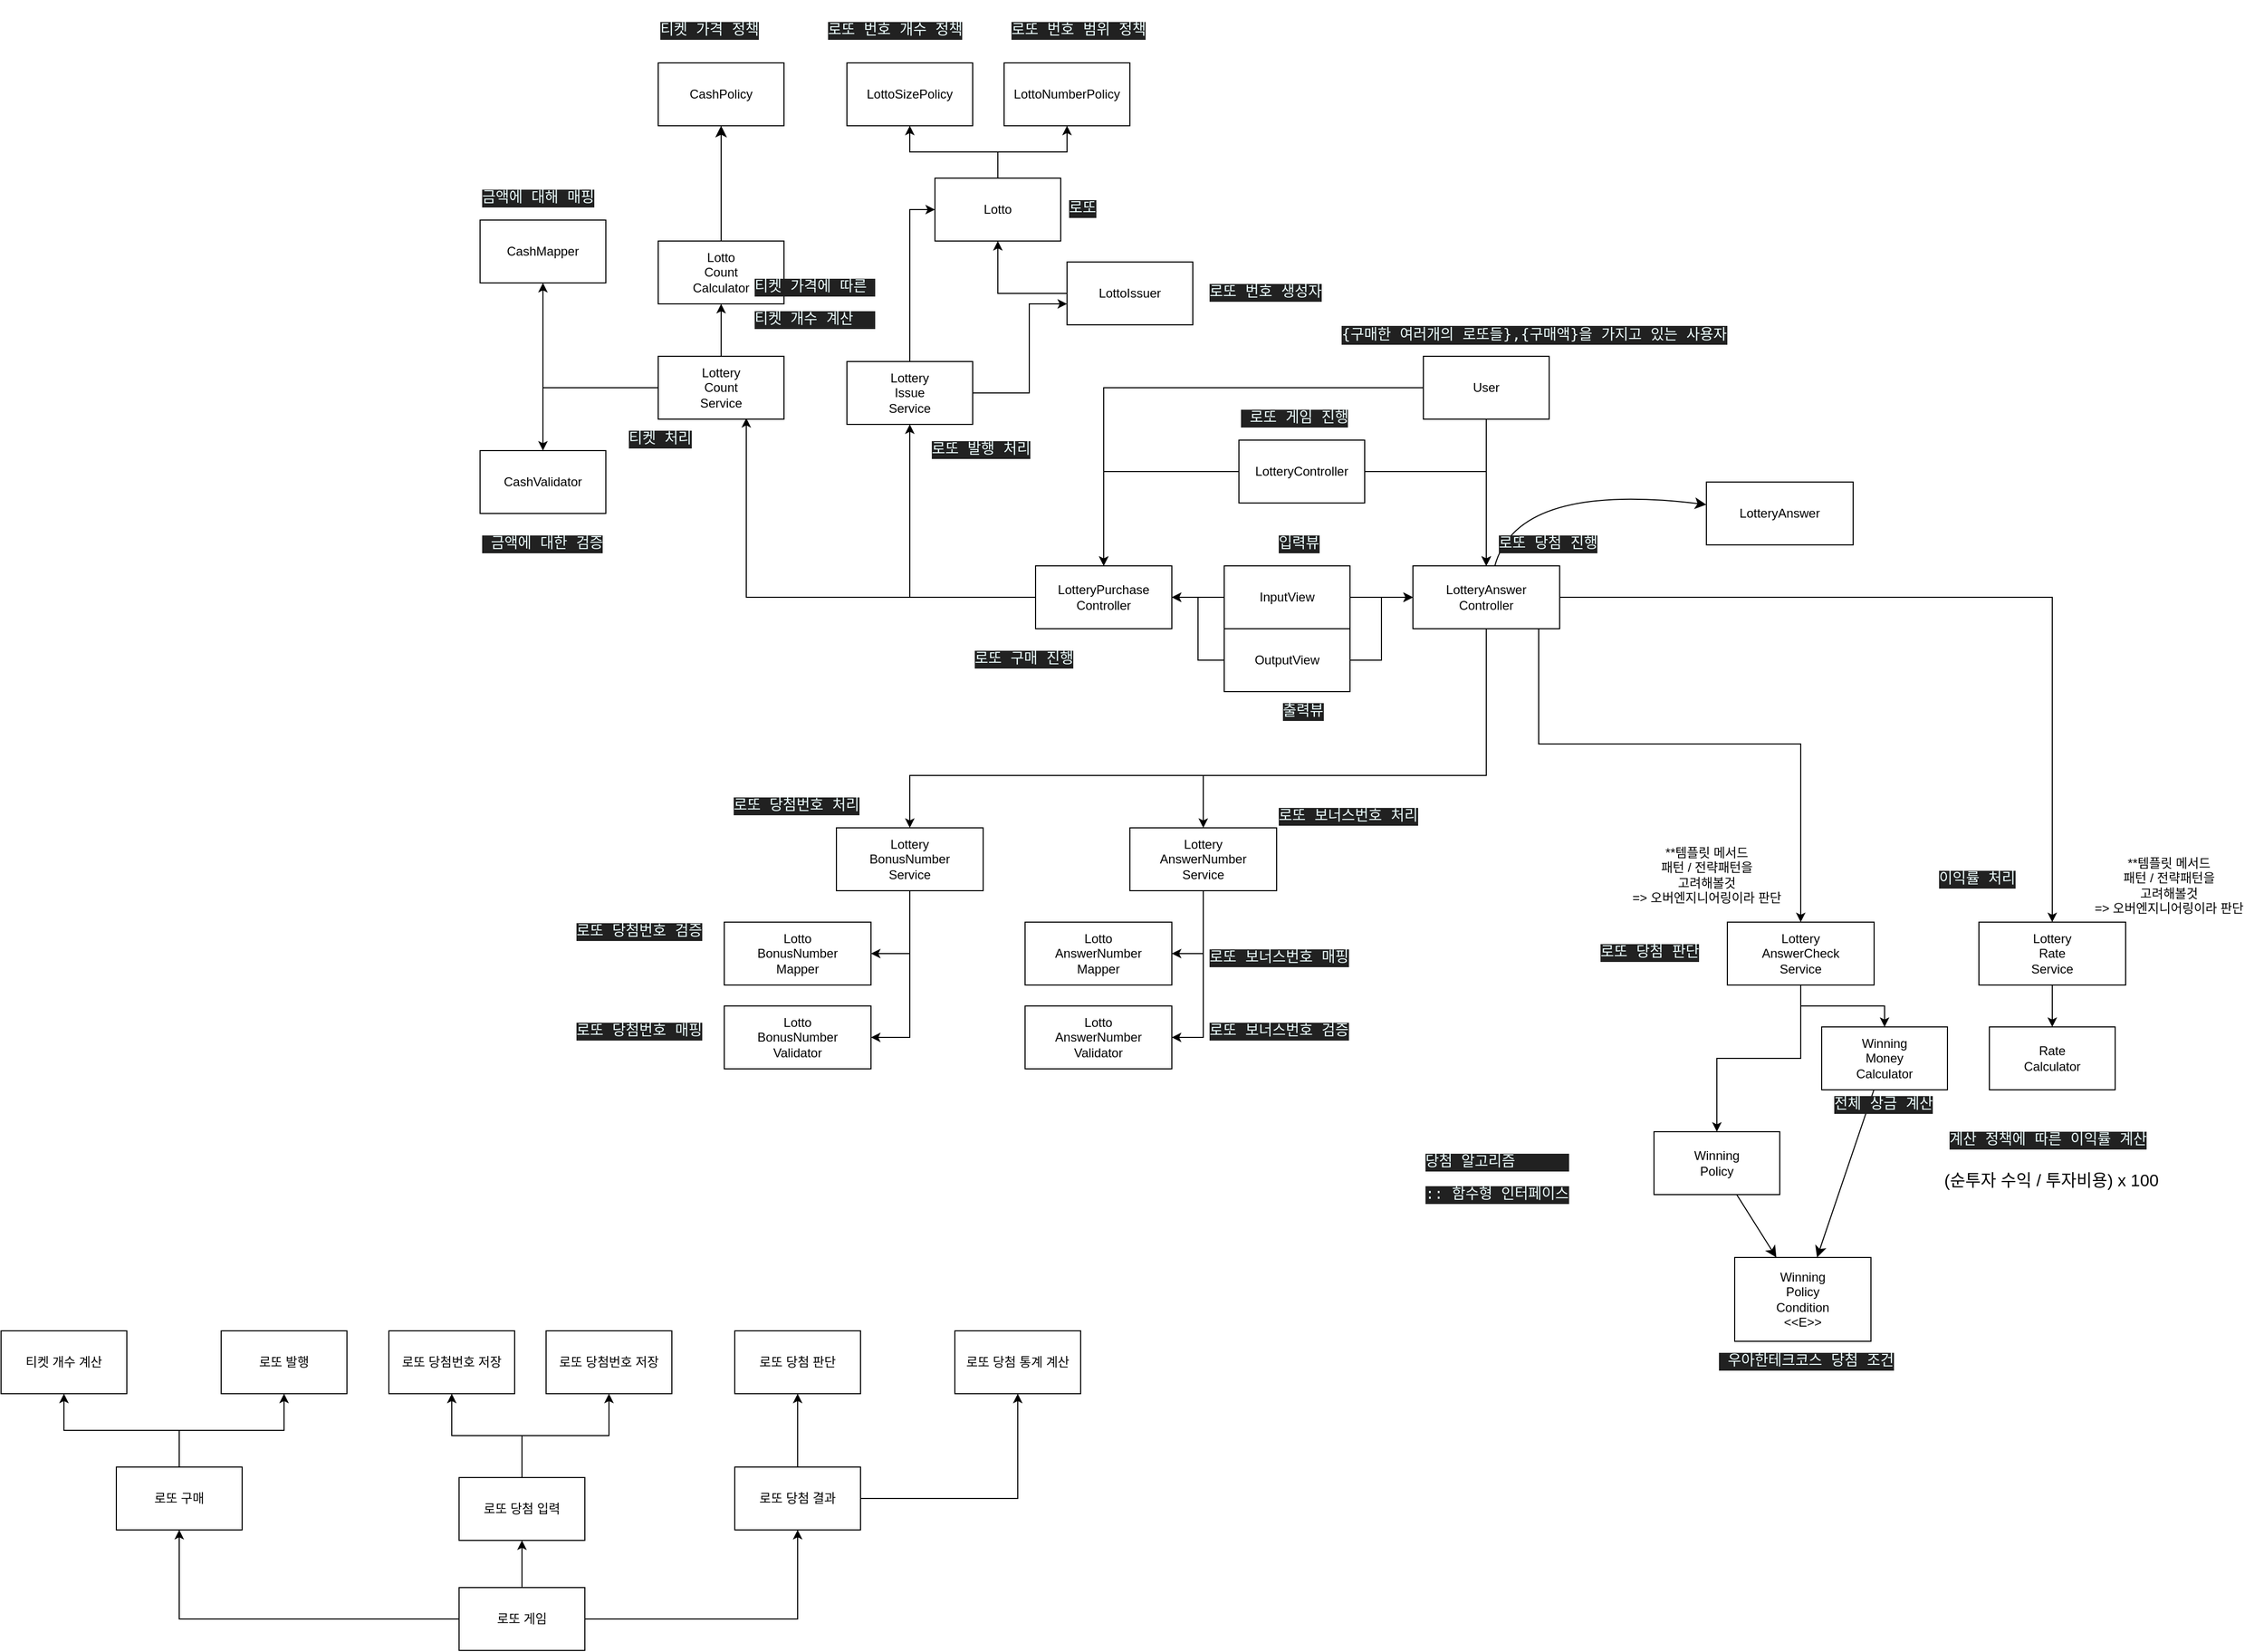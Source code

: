 <mxfile version="22.0.8" type="github">
  <diagram id="C5RBs43oDa-KdzZeNtuy" name="Page-1">
    <mxGraphModel dx="2722" dy="2020" grid="1" gridSize="10" guides="1" tooltips="1" connect="1" arrows="1" fold="1" page="1" pageScale="1" pageWidth="827" pageHeight="1169" math="0" shadow="0">
      <root>
        <mxCell id="WIyWlLk6GJQsqaUBKTNV-0" />
        <mxCell id="WIyWlLk6GJQsqaUBKTNV-1" parent="WIyWlLk6GJQsqaUBKTNV-0" />
        <mxCell id="KO2VrwFwqGaNlMHXGD8G-8" style="edgeStyle=orthogonalEdgeStyle;rounded=0;orthogonalLoop=1;jettySize=auto;html=1;" parent="WIyWlLk6GJQsqaUBKTNV-1" source="KO2VrwFwqGaNlMHXGD8G-0" target="KO2VrwFwqGaNlMHXGD8G-46" edge="1">
          <mxGeometry relative="1" as="geometry">
            <mxPoint x="290" y="60" as="targetPoint" />
          </mxGeometry>
        </mxCell>
        <mxCell id="KO2VrwFwqGaNlMHXGD8G-53" style="edgeStyle=orthogonalEdgeStyle;rounded=0;orthogonalLoop=1;jettySize=auto;html=1;" parent="WIyWlLk6GJQsqaUBKTNV-1" source="KO2VrwFwqGaNlMHXGD8G-0" target="KO2VrwFwqGaNlMHXGD8G-44" edge="1">
          <mxGeometry relative="1" as="geometry" />
        </mxCell>
        <mxCell id="KO2VrwFwqGaNlMHXGD8G-0" value="InputView" style="rounded=0;whiteSpace=wrap;html=1;" parent="WIyWlLk6GJQsqaUBKTNV-1" vertex="1">
          <mxGeometry x="340" y="30" width="120" height="60" as="geometry" />
        </mxCell>
        <mxCell id="KO2VrwFwqGaNlMHXGD8G-54" style="edgeStyle=orthogonalEdgeStyle;rounded=0;orthogonalLoop=1;jettySize=auto;html=1;" parent="WIyWlLk6GJQsqaUBKTNV-1" source="KO2VrwFwqGaNlMHXGD8G-1" target="KO2VrwFwqGaNlMHXGD8G-44" edge="1">
          <mxGeometry relative="1" as="geometry" />
        </mxCell>
        <mxCell id="S85b0i-1O2o0kIJ1ZnP2-12" style="edgeStyle=orthogonalEdgeStyle;rounded=0;orthogonalLoop=1;jettySize=auto;html=1;" edge="1" parent="WIyWlLk6GJQsqaUBKTNV-1" source="KO2VrwFwqGaNlMHXGD8G-1" target="KO2VrwFwqGaNlMHXGD8G-44">
          <mxGeometry relative="1" as="geometry" />
        </mxCell>
        <mxCell id="S85b0i-1O2o0kIJ1ZnP2-13" style="edgeStyle=orthogonalEdgeStyle;rounded=0;orthogonalLoop=1;jettySize=auto;html=1;" edge="1" parent="WIyWlLk6GJQsqaUBKTNV-1" source="KO2VrwFwqGaNlMHXGD8G-1" target="KO2VrwFwqGaNlMHXGD8G-46">
          <mxGeometry relative="1" as="geometry" />
        </mxCell>
        <mxCell id="KO2VrwFwqGaNlMHXGD8G-1" value="OutputView" style="rounded=0;whiteSpace=wrap;html=1;" parent="WIyWlLk6GJQsqaUBKTNV-1" vertex="1">
          <mxGeometry x="340" y="90" width="120" height="60" as="geometry" />
        </mxCell>
        <mxCell id="KO2VrwFwqGaNlMHXGD8G-47" style="edgeStyle=orthogonalEdgeStyle;rounded=0;orthogonalLoop=1;jettySize=auto;html=1;" parent="WIyWlLk6GJQsqaUBKTNV-1" source="KO2VrwFwqGaNlMHXGD8G-2" target="KO2VrwFwqGaNlMHXGD8G-46" edge="1">
          <mxGeometry relative="1" as="geometry" />
        </mxCell>
        <mxCell id="KO2VrwFwqGaNlMHXGD8G-49" style="edgeStyle=orthogonalEdgeStyle;rounded=0;orthogonalLoop=1;jettySize=auto;html=1;" parent="WIyWlLk6GJQsqaUBKTNV-1" source="KO2VrwFwqGaNlMHXGD8G-2" target="KO2VrwFwqGaNlMHXGD8G-44" edge="1">
          <mxGeometry relative="1" as="geometry" />
        </mxCell>
        <mxCell id="KO2VrwFwqGaNlMHXGD8G-2" value="LotteryController" style="rounded=0;whiteSpace=wrap;html=1;" parent="WIyWlLk6GJQsqaUBKTNV-1" vertex="1">
          <mxGeometry x="354" y="-90" width="120" height="60" as="geometry" />
        </mxCell>
        <mxCell id="KO2VrwFwqGaNlMHXGD8G-24" style="edgeStyle=orthogonalEdgeStyle;rounded=0;orthogonalLoop=1;jettySize=auto;html=1;" parent="WIyWlLk6GJQsqaUBKTNV-1" source="KO2VrwFwqGaNlMHXGD8G-11" target="KO2VrwFwqGaNlMHXGD8G-16" edge="1">
          <mxGeometry relative="1" as="geometry" />
        </mxCell>
        <mxCell id="KO2VrwFwqGaNlMHXGD8G-11" value="Lottery&lt;br&gt;AnswerCheck&lt;br&gt;Service" style="rounded=0;whiteSpace=wrap;html=1;" parent="WIyWlLk6GJQsqaUBKTNV-1" vertex="1">
          <mxGeometry x="820" y="370" width="140" height="60" as="geometry" />
        </mxCell>
        <mxCell id="KO2VrwFwqGaNlMHXGD8G-22" style="edgeStyle=orthogonalEdgeStyle;rounded=0;orthogonalLoop=1;jettySize=auto;html=1;entryX=1;entryY=0.5;entryDx=0;entryDy=0;" parent="WIyWlLk6GJQsqaUBKTNV-1" source="KO2VrwFwqGaNlMHXGD8G-12" target="KO2VrwFwqGaNlMHXGD8G-15" edge="1">
          <mxGeometry relative="1" as="geometry" />
        </mxCell>
        <mxCell id="S85b0i-1O2o0kIJ1ZnP2-48" style="edgeStyle=orthogonalEdgeStyle;rounded=0;orthogonalLoop=1;jettySize=auto;html=1;entryX=1;entryY=0.5;entryDx=0;entryDy=0;" edge="1" parent="WIyWlLk6GJQsqaUBKTNV-1" source="KO2VrwFwqGaNlMHXGD8G-12" target="S85b0i-1O2o0kIJ1ZnP2-47">
          <mxGeometry relative="1" as="geometry" />
        </mxCell>
        <mxCell id="KO2VrwFwqGaNlMHXGD8G-12" value="Lottery&lt;br&gt;AnswerNumber&lt;br&gt;Service" style="rounded=0;whiteSpace=wrap;html=1;" parent="WIyWlLk6GJQsqaUBKTNV-1" vertex="1">
          <mxGeometry x="250" y="280" width="140" height="60" as="geometry" />
        </mxCell>
        <mxCell id="KO2VrwFwqGaNlMHXGD8G-15" value="Lotto&lt;br style=&quot;border-color: var(--border-color);&quot;&gt;AnswerNumber&lt;br&gt;Validator" style="rounded=0;whiteSpace=wrap;html=1;" parent="WIyWlLk6GJQsqaUBKTNV-1" vertex="1">
          <mxGeometry x="150" y="450" width="140" height="60" as="geometry" />
        </mxCell>
        <mxCell id="S85b0i-1O2o0kIJ1ZnP2-129" style="edgeStyle=none;curved=1;rounded=0;orthogonalLoop=1;jettySize=auto;html=1;fontSize=12;startSize=8;endSize=8;" edge="1" parent="WIyWlLk6GJQsqaUBKTNV-1" source="KO2VrwFwqGaNlMHXGD8G-16" target="S85b0i-1O2o0kIJ1ZnP2-125">
          <mxGeometry relative="1" as="geometry" />
        </mxCell>
        <mxCell id="KO2VrwFwqGaNlMHXGD8G-16" value="Winning&lt;br&gt;Money&lt;br&gt;Calculator" style="rounded=0;whiteSpace=wrap;html=1;" parent="WIyWlLk6GJQsqaUBKTNV-1" vertex="1">
          <mxGeometry x="910" y="470" width="120" height="60" as="geometry" />
        </mxCell>
        <mxCell id="S85b0i-1O2o0kIJ1ZnP2-126" style="edgeStyle=none;curved=1;rounded=0;orthogonalLoop=1;jettySize=auto;html=1;fontSize=12;startSize=8;endSize=8;" edge="1" parent="WIyWlLk6GJQsqaUBKTNV-1" source="KO2VrwFwqGaNlMHXGD8G-18" target="S85b0i-1O2o0kIJ1ZnP2-125">
          <mxGeometry relative="1" as="geometry" />
        </mxCell>
        <mxCell id="KO2VrwFwqGaNlMHXGD8G-18" value="Winning&lt;br&gt;Policy" style="rounded=0;whiteSpace=wrap;html=1;" parent="WIyWlLk6GJQsqaUBKTNV-1" vertex="1">
          <mxGeometry x="750" y="570" width="120" height="60" as="geometry" />
        </mxCell>
        <mxCell id="KO2VrwFwqGaNlMHXGD8G-23" style="edgeStyle=orthogonalEdgeStyle;rounded=0;orthogonalLoop=1;jettySize=auto;html=1;" parent="WIyWlLk6GJQsqaUBKTNV-1" source="KO2VrwFwqGaNlMHXGD8G-11" target="KO2VrwFwqGaNlMHXGD8G-18" edge="1">
          <mxGeometry relative="1" as="geometry">
            <mxPoint x="810" y="470" as="targetPoint" />
          </mxGeometry>
        </mxCell>
        <mxCell id="S85b0i-1O2o0kIJ1ZnP2-34" style="edgeStyle=orthogonalEdgeStyle;rounded=0;orthogonalLoop=1;jettySize=auto;html=1;" edge="1" parent="WIyWlLk6GJQsqaUBKTNV-1" source="KO2VrwFwqGaNlMHXGD8G-33" target="KO2VrwFwqGaNlMHXGD8G-64">
          <mxGeometry relative="1" as="geometry" />
        </mxCell>
        <mxCell id="S85b0i-1O2o0kIJ1ZnP2-83" style="edgeStyle=orthogonalEdgeStyle;rounded=0;orthogonalLoop=1;jettySize=auto;html=1;" edge="1" parent="WIyWlLk6GJQsqaUBKTNV-1" source="KO2VrwFwqGaNlMHXGD8G-33" target="S85b0i-1O2o0kIJ1ZnP2-82">
          <mxGeometry relative="1" as="geometry" />
        </mxCell>
        <mxCell id="KO2VrwFwqGaNlMHXGD8G-33" value="Lottery&lt;br style=&quot;border-color: var(--border-color);&quot;&gt;Count&lt;br style=&quot;border-color: var(--border-color);&quot;&gt;Service" style="rounded=0;whiteSpace=wrap;html=1;" parent="WIyWlLk6GJQsqaUBKTNV-1" vertex="1">
          <mxGeometry x="-200" y="-170" width="120" height="60" as="geometry" />
        </mxCell>
        <mxCell id="S85b0i-1O2o0kIJ1ZnP2-24" style="edgeStyle=orthogonalEdgeStyle;rounded=0;orthogonalLoop=1;jettySize=auto;html=1;" edge="1" parent="WIyWlLk6GJQsqaUBKTNV-1" source="KO2VrwFwqGaNlMHXGD8G-34" target="KO2VrwFwqGaNlMHXGD8G-37">
          <mxGeometry relative="1" as="geometry">
            <mxPoint x="154" y="-175" as="sourcePoint" />
            <Array as="points">
              <mxPoint x="154" y="-135" />
              <mxPoint x="154" y="-220" />
            </Array>
          </mxGeometry>
        </mxCell>
        <mxCell id="S85b0i-1O2o0kIJ1ZnP2-26" style="edgeStyle=orthogonalEdgeStyle;rounded=0;orthogonalLoop=1;jettySize=auto;html=1;entryX=0;entryY=0.5;entryDx=0;entryDy=0;" edge="1" parent="WIyWlLk6GJQsqaUBKTNV-1" source="KO2VrwFwqGaNlMHXGD8G-34" target="KO2VrwFwqGaNlMHXGD8G-35">
          <mxGeometry relative="1" as="geometry" />
        </mxCell>
        <mxCell id="KO2VrwFwqGaNlMHXGD8G-34" value="Lottery&lt;br&gt;Issue&lt;br&gt;Service" style="rounded=0;whiteSpace=wrap;html=1;" parent="WIyWlLk6GJQsqaUBKTNV-1" vertex="1">
          <mxGeometry x="-20" y="-165" width="120" height="60" as="geometry" />
        </mxCell>
        <mxCell id="S85b0i-1O2o0kIJ1ZnP2-27" style="edgeStyle=orthogonalEdgeStyle;rounded=0;orthogonalLoop=1;jettySize=auto;html=1;" edge="1" parent="WIyWlLk6GJQsqaUBKTNV-1" source="KO2VrwFwqGaNlMHXGD8G-35" target="S85b0i-1O2o0kIJ1ZnP2-25">
          <mxGeometry relative="1" as="geometry" />
        </mxCell>
        <mxCell id="S85b0i-1O2o0kIJ1ZnP2-30" style="edgeStyle=orthogonalEdgeStyle;rounded=0;orthogonalLoop=1;jettySize=auto;html=1;" edge="1" parent="WIyWlLk6GJQsqaUBKTNV-1" source="KO2VrwFwqGaNlMHXGD8G-35" target="S85b0i-1O2o0kIJ1ZnP2-28">
          <mxGeometry relative="1" as="geometry" />
        </mxCell>
        <mxCell id="KO2VrwFwqGaNlMHXGD8G-35" value="Lotto" style="rounded=0;whiteSpace=wrap;html=1;" parent="WIyWlLk6GJQsqaUBKTNV-1" vertex="1">
          <mxGeometry x="64" y="-340" width="120" height="60" as="geometry" />
        </mxCell>
        <mxCell id="S85b0i-1O2o0kIJ1ZnP2-41" style="edgeStyle=orthogonalEdgeStyle;rounded=0;orthogonalLoop=1;jettySize=auto;html=1;" edge="1" parent="WIyWlLk6GJQsqaUBKTNV-1" source="KO2VrwFwqGaNlMHXGD8G-37" target="KO2VrwFwqGaNlMHXGD8G-35">
          <mxGeometry relative="1" as="geometry" />
        </mxCell>
        <mxCell id="KO2VrwFwqGaNlMHXGD8G-37" value="LottoIssuer" style="rounded=0;whiteSpace=wrap;html=1;" parent="WIyWlLk6GJQsqaUBKTNV-1" vertex="1">
          <mxGeometry x="190" y="-260" width="120" height="60" as="geometry" />
        </mxCell>
        <mxCell id="KO2VrwFwqGaNlMHXGD8G-65" style="edgeStyle=orthogonalEdgeStyle;rounded=0;orthogonalLoop=1;jettySize=auto;html=1;" parent="WIyWlLk6GJQsqaUBKTNV-1" source="KO2VrwFwqGaNlMHXGD8G-33" target="KO2VrwFwqGaNlMHXGD8G-42" edge="1">
          <mxGeometry relative="1" as="geometry">
            <mxPoint x="-240" y="-230" as="sourcePoint" />
          </mxGeometry>
        </mxCell>
        <mxCell id="S85b0i-1O2o0kIJ1ZnP2-122" style="edgeStyle=none;curved=1;rounded=0;orthogonalLoop=1;jettySize=auto;html=1;fontSize=12;startSize=8;endSize=8;" edge="1" parent="WIyWlLk6GJQsqaUBKTNV-1" source="KO2VrwFwqGaNlMHXGD8G-42" target="S85b0i-1O2o0kIJ1ZnP2-121">
          <mxGeometry relative="1" as="geometry" />
        </mxCell>
        <mxCell id="KO2VrwFwqGaNlMHXGD8G-42" value="Lotto&lt;br&gt;Count&lt;br&gt;Calculator" style="rounded=0;whiteSpace=wrap;html=1;" parent="WIyWlLk6GJQsqaUBKTNV-1" vertex="1">
          <mxGeometry x="-200" y="-280" width="120" height="60" as="geometry" />
        </mxCell>
        <mxCell id="KO2VrwFwqGaNlMHXGD8G-45" style="edgeStyle=orthogonalEdgeStyle;rounded=0;orthogonalLoop=1;jettySize=auto;html=1;entryX=0.5;entryY=0;entryDx=0;entryDy=0;" parent="WIyWlLk6GJQsqaUBKTNV-1" source="KO2VrwFwqGaNlMHXGD8G-44" target="KO2VrwFwqGaNlMHXGD8G-12" edge="1">
          <mxGeometry relative="1" as="geometry">
            <Array as="points">
              <mxPoint x="590" y="230" />
              <mxPoint x="320" y="230" />
            </Array>
          </mxGeometry>
        </mxCell>
        <mxCell id="S85b0i-1O2o0kIJ1ZnP2-74" style="edgeStyle=orthogonalEdgeStyle;rounded=0;orthogonalLoop=1;jettySize=auto;html=1;entryX=0.5;entryY=1;entryDx=0;entryDy=0;" edge="1" parent="WIyWlLk6GJQsqaUBKTNV-1" source="KO2VrwFwqGaNlMHXGD8G-46" target="KO2VrwFwqGaNlMHXGD8G-34">
          <mxGeometry relative="1" as="geometry" />
        </mxCell>
        <mxCell id="KO2VrwFwqGaNlMHXGD8G-46" value="LotteryPurchase&lt;br&gt;Controller" style="rounded=0;whiteSpace=wrap;html=1;" parent="WIyWlLk6GJQsqaUBKTNV-1" vertex="1">
          <mxGeometry x="160" y="30" width="130" height="60" as="geometry" />
        </mxCell>
        <mxCell id="KO2VrwFwqGaNlMHXGD8G-58" value="" style="edgeStyle=orthogonalEdgeStyle;rounded=0;orthogonalLoop=1;jettySize=auto;html=1;" parent="WIyWlLk6GJQsqaUBKTNV-1" source="KO2VrwFwqGaNlMHXGD8G-2" target="KO2VrwFwqGaNlMHXGD8G-44" edge="1">
          <mxGeometry relative="1" as="geometry">
            <mxPoint x="460" y="60" as="sourcePoint" />
            <mxPoint x="757" y="150" as="targetPoint" />
          </mxGeometry>
        </mxCell>
        <mxCell id="S85b0i-1O2o0kIJ1ZnP2-3" style="edgeStyle=orthogonalEdgeStyle;rounded=0;orthogonalLoop=1;jettySize=auto;html=1;" edge="1" parent="WIyWlLk6GJQsqaUBKTNV-1" source="KO2VrwFwqGaNlMHXGD8G-44" target="KO2VrwFwqGaNlMHXGD8G-11">
          <mxGeometry relative="1" as="geometry">
            <Array as="points">
              <mxPoint x="640" y="200" />
              <mxPoint x="890" y="200" />
            </Array>
          </mxGeometry>
        </mxCell>
        <mxCell id="S85b0i-1O2o0kIJ1ZnP2-17" style="edgeStyle=orthogonalEdgeStyle;rounded=0;orthogonalLoop=1;jettySize=auto;html=1;" edge="1" parent="WIyWlLk6GJQsqaUBKTNV-1" source="KO2VrwFwqGaNlMHXGD8G-44" target="S85b0i-1O2o0kIJ1ZnP2-11">
          <mxGeometry relative="1" as="geometry" />
        </mxCell>
        <mxCell id="S85b0i-1O2o0kIJ1ZnP2-70" style="edgeStyle=orthogonalEdgeStyle;rounded=0;orthogonalLoop=1;jettySize=auto;html=1;entryX=0.5;entryY=0;entryDx=0;entryDy=0;" edge="1" parent="WIyWlLk6GJQsqaUBKTNV-1" source="KO2VrwFwqGaNlMHXGD8G-44" target="S85b0i-1O2o0kIJ1ZnP2-65">
          <mxGeometry relative="1" as="geometry">
            <Array as="points">
              <mxPoint x="590" y="230" />
              <mxPoint x="40" y="230" />
            </Array>
          </mxGeometry>
        </mxCell>
        <mxCell id="S85b0i-1O2o0kIJ1ZnP2-119" style="edgeStyle=none;curved=1;rounded=0;orthogonalLoop=1;jettySize=auto;html=1;fontSize=12;startSize=8;endSize=8;" edge="1" parent="WIyWlLk6GJQsqaUBKTNV-1" source="KO2VrwFwqGaNlMHXGD8G-44" target="S85b0i-1O2o0kIJ1ZnP2-114">
          <mxGeometry relative="1" as="geometry">
            <mxPoint x="890" y="60" as="targetPoint" />
            <Array as="points">
              <mxPoint x="620" y="-50" />
            </Array>
          </mxGeometry>
        </mxCell>
        <mxCell id="KO2VrwFwqGaNlMHXGD8G-44" value="LotteryAnswer&lt;br&gt;Controller" style="rounded=0;whiteSpace=wrap;html=1;" parent="WIyWlLk6GJQsqaUBKTNV-1" vertex="1">
          <mxGeometry x="520" y="30" width="140" height="60" as="geometry" />
        </mxCell>
        <mxCell id="KO2VrwFwqGaNlMHXGD8G-63" style="edgeStyle=orthogonalEdgeStyle;rounded=0;orthogonalLoop=1;jettySize=auto;html=1;entryX=0.7;entryY=0.983;entryDx=0;entryDy=0;entryPerimeter=0;" parent="WIyWlLk6GJQsqaUBKTNV-1" source="KO2VrwFwqGaNlMHXGD8G-46" target="KO2VrwFwqGaNlMHXGD8G-33" edge="1">
          <mxGeometry relative="1" as="geometry">
            <Array as="points">
              <mxPoint x="-116" y="60" />
            </Array>
          </mxGeometry>
        </mxCell>
        <mxCell id="KO2VrwFwqGaNlMHXGD8G-64" value="CashValidator" style="rounded=0;whiteSpace=wrap;html=1;" parent="WIyWlLk6GJQsqaUBKTNV-1" vertex="1">
          <mxGeometry x="-370" y="-80" width="120" height="60" as="geometry" />
        </mxCell>
        <mxCell id="S85b0i-1O2o0kIJ1ZnP2-4" style="edgeStyle=orthogonalEdgeStyle;rounded=0;orthogonalLoop=1;jettySize=auto;html=1;" edge="1" parent="WIyWlLk6GJQsqaUBKTNV-1" source="KO2VrwFwqGaNlMHXGD8G-69" target="KO2VrwFwqGaNlMHXGD8G-70">
          <mxGeometry relative="1" as="geometry" />
        </mxCell>
        <mxCell id="S85b0i-1O2o0kIJ1ZnP2-6" style="edgeStyle=orthogonalEdgeStyle;rounded=0;orthogonalLoop=1;jettySize=auto;html=1;" edge="1" parent="WIyWlLk6GJQsqaUBKTNV-1" source="KO2VrwFwqGaNlMHXGD8G-69" target="S85b0i-1O2o0kIJ1ZnP2-5">
          <mxGeometry relative="1" as="geometry" />
        </mxCell>
        <mxCell id="KO2VrwFwqGaNlMHXGD8G-69" value="로또 구매" style="rounded=0;whiteSpace=wrap;html=1;" parent="WIyWlLk6GJQsqaUBKTNV-1" vertex="1">
          <mxGeometry x="-717" y="890" width="120" height="60" as="geometry" />
        </mxCell>
        <mxCell id="KO2VrwFwqGaNlMHXGD8G-70" value="로또 발행" style="rounded=0;whiteSpace=wrap;html=1;" parent="WIyWlLk6GJQsqaUBKTNV-1" vertex="1">
          <mxGeometry x="-617" y="760" width="120" height="60" as="geometry" />
        </mxCell>
        <mxCell id="S85b0i-1O2o0kIJ1ZnP2-19" style="edgeStyle=orthogonalEdgeStyle;rounded=0;orthogonalLoop=1;jettySize=auto;html=1;" edge="1" parent="WIyWlLk6GJQsqaUBKTNV-1" source="KO2VrwFwqGaNlMHXGD8G-72" target="S85b0i-1O2o0kIJ1ZnP2-9">
          <mxGeometry relative="1" as="geometry" />
        </mxCell>
        <mxCell id="S85b0i-1O2o0kIJ1ZnP2-21" style="edgeStyle=orthogonalEdgeStyle;rounded=0;orthogonalLoop=1;jettySize=auto;html=1;" edge="1" parent="WIyWlLk6GJQsqaUBKTNV-1" source="KO2VrwFwqGaNlMHXGD8G-72" target="S85b0i-1O2o0kIJ1ZnP2-18">
          <mxGeometry relative="1" as="geometry" />
        </mxCell>
        <mxCell id="KO2VrwFwqGaNlMHXGD8G-72" value="로또 당첨 결과" style="rounded=0;whiteSpace=wrap;html=1;" parent="WIyWlLk6GJQsqaUBKTNV-1" vertex="1">
          <mxGeometry x="-127" y="890" width="120" height="60" as="geometry" />
        </mxCell>
        <mxCell id="KO2VrwFwqGaNlMHXGD8G-77" style="edgeStyle=orthogonalEdgeStyle;rounded=0;orthogonalLoop=1;jettySize=auto;html=1;" parent="WIyWlLk6GJQsqaUBKTNV-1" source="KO2VrwFwqGaNlMHXGD8G-73" target="KO2VrwFwqGaNlMHXGD8G-72" edge="1">
          <mxGeometry relative="1" as="geometry" />
        </mxCell>
        <mxCell id="S85b0i-1O2o0kIJ1ZnP2-23" style="edgeStyle=orthogonalEdgeStyle;rounded=0;orthogonalLoop=1;jettySize=auto;html=1;" edge="1" parent="WIyWlLk6GJQsqaUBKTNV-1" source="KO2VrwFwqGaNlMHXGD8G-73" target="KO2VrwFwqGaNlMHXGD8G-69">
          <mxGeometry relative="1" as="geometry" />
        </mxCell>
        <mxCell id="S85b0i-1O2o0kIJ1ZnP2-62" style="edgeStyle=orthogonalEdgeStyle;rounded=0;orthogonalLoop=1;jettySize=auto;html=1;" edge="1" parent="WIyWlLk6GJQsqaUBKTNV-1" source="KO2VrwFwqGaNlMHXGD8G-73" target="S85b0i-1O2o0kIJ1ZnP2-51">
          <mxGeometry relative="1" as="geometry" />
        </mxCell>
        <mxCell id="KO2VrwFwqGaNlMHXGD8G-73" value="로또 게임" style="rounded=0;whiteSpace=wrap;html=1;" parent="WIyWlLk6GJQsqaUBKTNV-1" vertex="1">
          <mxGeometry x="-390" y="1005" width="120" height="60" as="geometry" />
        </mxCell>
        <mxCell id="S85b0i-1O2o0kIJ1ZnP2-5" value="티켓 개수 계산" style="rounded=0;whiteSpace=wrap;html=1;" vertex="1" parent="WIyWlLk6GJQsqaUBKTNV-1">
          <mxGeometry x="-827" y="760" width="120" height="60" as="geometry" />
        </mxCell>
        <mxCell id="S85b0i-1O2o0kIJ1ZnP2-7" value="로또 당첨번호 저장" style="rounded=0;whiteSpace=wrap;html=1;" vertex="1" parent="WIyWlLk6GJQsqaUBKTNV-1">
          <mxGeometry x="-457" y="760" width="120" height="60" as="geometry" />
        </mxCell>
        <mxCell id="S85b0i-1O2o0kIJ1ZnP2-9" value="로또 당첨 판단" style="rounded=0;whiteSpace=wrap;html=1;" vertex="1" parent="WIyWlLk6GJQsqaUBKTNV-1">
          <mxGeometry x="-127" y="760" width="120" height="60" as="geometry" />
        </mxCell>
        <mxCell id="S85b0i-1O2o0kIJ1ZnP2-10" value="Rate&lt;br&gt;Calculator" style="rounded=0;whiteSpace=wrap;html=1;" vertex="1" parent="WIyWlLk6GJQsqaUBKTNV-1">
          <mxGeometry x="1070" y="470" width="120" height="60" as="geometry" />
        </mxCell>
        <mxCell id="S85b0i-1O2o0kIJ1ZnP2-15" style="edgeStyle=orthogonalEdgeStyle;rounded=0;orthogonalLoop=1;jettySize=auto;html=1;" edge="1" parent="WIyWlLk6GJQsqaUBKTNV-1" source="S85b0i-1O2o0kIJ1ZnP2-11" target="S85b0i-1O2o0kIJ1ZnP2-10">
          <mxGeometry relative="1" as="geometry" />
        </mxCell>
        <mxCell id="S85b0i-1O2o0kIJ1ZnP2-11" value="Lottery&lt;br&gt;Rate&lt;br&gt;Service" style="rounded=0;whiteSpace=wrap;html=1;" vertex="1" parent="WIyWlLk6GJQsqaUBKTNV-1">
          <mxGeometry x="1060" y="370" width="140" height="60" as="geometry" />
        </mxCell>
        <mxCell id="S85b0i-1O2o0kIJ1ZnP2-18" value="로또 당첨 통계 계산" style="rounded=0;whiteSpace=wrap;html=1;" vertex="1" parent="WIyWlLk6GJQsqaUBKTNV-1">
          <mxGeometry x="83" y="760" width="120" height="60" as="geometry" />
        </mxCell>
        <mxCell id="S85b0i-1O2o0kIJ1ZnP2-25" value="LottoSizePolicy" style="rounded=0;whiteSpace=wrap;html=1;" vertex="1" parent="WIyWlLk6GJQsqaUBKTNV-1">
          <mxGeometry x="-20" y="-450" width="120" height="60" as="geometry" />
        </mxCell>
        <mxCell id="S85b0i-1O2o0kIJ1ZnP2-28" value="LottoNumberPolicy" style="rounded=0;whiteSpace=wrap;html=1;" vertex="1" parent="WIyWlLk6GJQsqaUBKTNV-1">
          <mxGeometry x="130" y="-450" width="120" height="60" as="geometry" />
        </mxCell>
        <mxCell id="S85b0i-1O2o0kIJ1ZnP2-47" value="Lotto&lt;br style=&quot;border-color: var(--border-color);&quot;&gt;AnswerNumber&lt;br&gt;Mapper" style="rounded=0;whiteSpace=wrap;html=1;" vertex="1" parent="WIyWlLk6GJQsqaUBKTNV-1">
          <mxGeometry x="150" y="370" width="140" height="60" as="geometry" />
        </mxCell>
        <mxCell id="S85b0i-1O2o0kIJ1ZnP2-63" style="edgeStyle=orthogonalEdgeStyle;rounded=0;orthogonalLoop=1;jettySize=auto;html=1;" edge="1" parent="WIyWlLk6GJQsqaUBKTNV-1" source="S85b0i-1O2o0kIJ1ZnP2-51" target="S85b0i-1O2o0kIJ1ZnP2-7">
          <mxGeometry relative="1" as="geometry" />
        </mxCell>
        <mxCell id="S85b0i-1O2o0kIJ1ZnP2-64" style="edgeStyle=orthogonalEdgeStyle;rounded=0;orthogonalLoop=1;jettySize=auto;html=1;" edge="1" parent="WIyWlLk6GJQsqaUBKTNV-1" source="S85b0i-1O2o0kIJ1ZnP2-51" target="S85b0i-1O2o0kIJ1ZnP2-52">
          <mxGeometry relative="1" as="geometry" />
        </mxCell>
        <mxCell id="S85b0i-1O2o0kIJ1ZnP2-51" value="로또 당첨 입력" style="rounded=0;whiteSpace=wrap;html=1;" vertex="1" parent="WIyWlLk6GJQsqaUBKTNV-1">
          <mxGeometry x="-390" y="900" width="120" height="60" as="geometry" />
        </mxCell>
        <mxCell id="S85b0i-1O2o0kIJ1ZnP2-52" value="로또 당첨번호 저장" style="rounded=0;whiteSpace=wrap;html=1;" vertex="1" parent="WIyWlLk6GJQsqaUBKTNV-1">
          <mxGeometry x="-307" y="760" width="120" height="60" as="geometry" />
        </mxCell>
        <mxCell id="S85b0i-1O2o0kIJ1ZnP2-72" style="edgeStyle=orthogonalEdgeStyle;rounded=0;orthogonalLoop=1;jettySize=auto;html=1;entryX=1;entryY=0.5;entryDx=0;entryDy=0;" edge="1" parent="WIyWlLk6GJQsqaUBKTNV-1" source="S85b0i-1O2o0kIJ1ZnP2-65" target="S85b0i-1O2o0kIJ1ZnP2-68">
          <mxGeometry relative="1" as="geometry" />
        </mxCell>
        <mxCell id="S85b0i-1O2o0kIJ1ZnP2-73" style="edgeStyle=orthogonalEdgeStyle;rounded=0;orthogonalLoop=1;jettySize=auto;html=1;entryX=1;entryY=0.5;entryDx=0;entryDy=0;" edge="1" parent="WIyWlLk6GJQsqaUBKTNV-1" source="S85b0i-1O2o0kIJ1ZnP2-65" target="S85b0i-1O2o0kIJ1ZnP2-66">
          <mxGeometry relative="1" as="geometry" />
        </mxCell>
        <mxCell id="S85b0i-1O2o0kIJ1ZnP2-65" value="Lottery&lt;br&gt;BonusNumber&lt;br&gt;Service" style="rounded=0;whiteSpace=wrap;html=1;" vertex="1" parent="WIyWlLk6GJQsqaUBKTNV-1">
          <mxGeometry x="-30" y="280" width="140" height="60" as="geometry" />
        </mxCell>
        <mxCell id="S85b0i-1O2o0kIJ1ZnP2-66" value="Lotto&lt;br style=&quot;border-color: var(--border-color);&quot;&gt;BonusNumber&lt;br&gt;Validator" style="rounded=0;whiteSpace=wrap;html=1;" vertex="1" parent="WIyWlLk6GJQsqaUBKTNV-1">
          <mxGeometry x="-137" y="450" width="140" height="60" as="geometry" />
        </mxCell>
        <mxCell id="S85b0i-1O2o0kIJ1ZnP2-68" value="Lotto&lt;br style=&quot;border-color: var(--border-color);&quot;&gt;BonusNumber&lt;br&gt;Mapper" style="rounded=0;whiteSpace=wrap;html=1;" vertex="1" parent="WIyWlLk6GJQsqaUBKTNV-1">
          <mxGeometry x="-137" y="370" width="140" height="60" as="geometry" />
        </mxCell>
        <mxCell id="S85b0i-1O2o0kIJ1ZnP2-78" style="edgeStyle=orthogonalEdgeStyle;rounded=0;orthogonalLoop=1;jettySize=auto;html=1;" edge="1" parent="WIyWlLk6GJQsqaUBKTNV-1" source="S85b0i-1O2o0kIJ1ZnP2-77" target="KO2VrwFwqGaNlMHXGD8G-46">
          <mxGeometry relative="1" as="geometry" />
        </mxCell>
        <mxCell id="S85b0i-1O2o0kIJ1ZnP2-79" style="edgeStyle=orthogonalEdgeStyle;rounded=0;orthogonalLoop=1;jettySize=auto;html=1;" edge="1" parent="WIyWlLk6GJQsqaUBKTNV-1" source="S85b0i-1O2o0kIJ1ZnP2-77" target="KO2VrwFwqGaNlMHXGD8G-44">
          <mxGeometry relative="1" as="geometry" />
        </mxCell>
        <mxCell id="S85b0i-1O2o0kIJ1ZnP2-77" value="User" style="rounded=0;whiteSpace=wrap;html=1;" vertex="1" parent="WIyWlLk6GJQsqaUBKTNV-1">
          <mxGeometry x="530" y="-170" width="120" height="60" as="geometry" />
        </mxCell>
        <mxCell id="S85b0i-1O2o0kIJ1ZnP2-80" value="&lt;pre style=&quot;background-color:#212121;color:#eeffff;font-family:&#39;Courier New&#39;,monospace;font-size:10.5pt;&quot;&gt; 금액에 대한 검증&lt;/pre&gt;" style="text;whiteSpace=wrap;html=1;" vertex="1" parent="WIyWlLk6GJQsqaUBKTNV-1">
          <mxGeometry x="-370" y="-20" width="140" height="60" as="geometry" />
        </mxCell>
        <mxCell id="S85b0i-1O2o0kIJ1ZnP2-81" value="&lt;pre style=&quot;background-color:#212121;color:#eeffff;font-family:&#39;Courier New&#39;,monospace;font-size:10.5pt;&quot;&gt;금액에 대해 매핑&lt;/pre&gt;" style="text;whiteSpace=wrap;html=1;" vertex="1" parent="WIyWlLk6GJQsqaUBKTNV-1">
          <mxGeometry x="-370" y="-350" width="150" height="70" as="geometry" />
        </mxCell>
        <mxCell id="S85b0i-1O2o0kIJ1ZnP2-82" value="CashMapper" style="rounded=0;whiteSpace=wrap;html=1;" vertex="1" parent="WIyWlLk6GJQsqaUBKTNV-1">
          <mxGeometry x="-370" y="-300" width="120" height="60" as="geometry" />
        </mxCell>
        <mxCell id="S85b0i-1O2o0kIJ1ZnP2-84" value="&lt;pre style=&quot;background-color:#212121;color:#eeffff;font-family:&#39;Courier New&#39;,monospace;font-size:10.5pt;&quot;&gt;티켓 가격에 따른 &lt;/pre&gt;&lt;pre style=&quot;background-color:#212121;color:#eeffff;font-family:&#39;Courier New&#39;,monospace;font-size:10.5pt;&quot;&gt;티켓 개수 계산&lt;/pre&gt;" style="text;whiteSpace=wrap;html=1;" vertex="1" parent="WIyWlLk6GJQsqaUBKTNV-1">
          <mxGeometry x="-110" y="-265" width="140" height="70" as="geometry" />
        </mxCell>
        <mxCell id="S85b0i-1O2o0kIJ1ZnP2-85" value="&lt;pre style=&quot;background-color:#212121;color:#eeffff;font-family:&#39;Courier New&#39;,monospace;font-size:10.5pt;&quot;&gt;티켓 처리&lt;/pre&gt;" style="text;whiteSpace=wrap;html=1;" vertex="1" parent="WIyWlLk6GJQsqaUBKTNV-1">
          <mxGeometry x="-230" y="-120" width="130" height="70" as="geometry" />
        </mxCell>
        <mxCell id="S85b0i-1O2o0kIJ1ZnP2-86" value="&lt;pre style=&quot;background-color:#212121;color:#eeffff;font-family:&#39;Courier New&#39;,monospace;font-size:10.5pt;&quot;&gt;로또 번호 개수 정책&lt;/pre&gt;" style="text;whiteSpace=wrap;html=1;" vertex="1" parent="WIyWlLk6GJQsqaUBKTNV-1">
          <mxGeometry x="-40" y="-510" width="170" height="70" as="geometry" />
        </mxCell>
        <mxCell id="S85b0i-1O2o0kIJ1ZnP2-87" value="&lt;pre style=&quot;background-color:#212121;color:#eeffff;font-family:&#39;Courier New&#39;,monospace;font-size:10.5pt;&quot;&gt;로또 번호 범위 정책&lt;/pre&gt;" style="text;whiteSpace=wrap;html=1;" vertex="1" parent="WIyWlLk6GJQsqaUBKTNV-1">
          <mxGeometry x="135" y="-510" width="170" height="70" as="geometry" />
        </mxCell>
        <mxCell id="S85b0i-1O2o0kIJ1ZnP2-88" value="&lt;pre style=&quot;background-color:#212121;color:#eeffff;font-family:&#39;Courier New&#39;,monospace;font-size:10.5pt;&quot;&gt;로또 번호 생성자&lt;/pre&gt;" style="text;whiteSpace=wrap;html=1;" vertex="1" parent="WIyWlLk6GJQsqaUBKTNV-1">
          <mxGeometry x="324" y="-260" width="150" height="70" as="geometry" />
        </mxCell>
        <mxCell id="S85b0i-1O2o0kIJ1ZnP2-89" value="&lt;pre style=&quot;background-color:#212121;color:#eeffff;font-family:&#39;Courier New&#39;,monospace;font-size:10.5pt;&quot;&gt;로또&lt;/pre&gt;" style="text;whiteSpace=wrap;html=1;" vertex="1" parent="WIyWlLk6GJQsqaUBKTNV-1">
          <mxGeometry x="190" y="-340" width="150" height="70" as="geometry" />
        </mxCell>
        <mxCell id="S85b0i-1O2o0kIJ1ZnP2-90" value="&lt;pre style=&quot;background-color:#212121;color:#eeffff;font-family:&#39;Courier New&#39;,monospace;font-size:10.5pt;&quot;&gt;로또 발행 처리&lt;/pre&gt;" style="text;whiteSpace=wrap;html=1;" vertex="1" parent="WIyWlLk6GJQsqaUBKTNV-1">
          <mxGeometry x="59" y="-110" width="130" height="70" as="geometry" />
        </mxCell>
        <mxCell id="S85b0i-1O2o0kIJ1ZnP2-92" value="&lt;pre style=&quot;background-color:#212121;color:#eeffff;font-family:&#39;Courier New&#39;,monospace;font-size:10.5pt;&quot;&gt;로또 구매 진행&lt;/pre&gt;" style="text;whiteSpace=wrap;html=1;" vertex="1" parent="WIyWlLk6GJQsqaUBKTNV-1">
          <mxGeometry x="100" y="90" width="130" height="70" as="geometry" />
        </mxCell>
        <mxCell id="S85b0i-1O2o0kIJ1ZnP2-93" value="&lt;pre style=&quot;background-color:#212121;color:#eeffff;font-family:&#39;JetBrains Mono&#39;,monospace;font-size:10.5pt;&quot;&gt;{&lt;span style=&quot;font-family:&#39;Courier New&#39;,monospace;&quot;&gt;구매한 여러개의 로또들&lt;/span&gt;},{&lt;span style=&quot;font-family:&#39;Courier New&#39;,monospace;&quot;&gt;구매액&lt;/span&gt;}&lt;span style=&quot;font-family:&#39;Courier New&#39;,monospace;&quot;&gt;을 가지고 있는 사용자&lt;/span&gt;&lt;/pre&gt;" style="text;whiteSpace=wrap;html=1;" vertex="1" parent="WIyWlLk6GJQsqaUBKTNV-1">
          <mxGeometry x="450" y="-220" width="420" height="70" as="geometry" />
        </mxCell>
        <mxCell id="S85b0i-1O2o0kIJ1ZnP2-94" value="&lt;pre style=&quot;background-color:#212121;color:#eeffff;font-family:&#39;Courier New&#39;,monospace;font-size:10.5pt;&quot;&gt; 로또 게임 진행&lt;/pre&gt;" style="text;whiteSpace=wrap;html=1;" vertex="1" parent="WIyWlLk6GJQsqaUBKTNV-1">
          <mxGeometry x="354" y="-140" width="140" height="70" as="geometry" />
        </mxCell>
        <mxCell id="S85b0i-1O2o0kIJ1ZnP2-95" value="&lt;pre style=&quot;background-color:#212121;color:#eeffff;font-family:&#39;Courier New&#39;,monospace;font-size:10.5pt;&quot;&gt;입력뷰&lt;/pre&gt;" style="text;whiteSpace=wrap;html=1;" vertex="1" parent="WIyWlLk6GJQsqaUBKTNV-1">
          <mxGeometry x="390" y="-20" width="80" height="70" as="geometry" />
        </mxCell>
        <mxCell id="S85b0i-1O2o0kIJ1ZnP2-96" value="&lt;pre style=&quot;background-color:#212121;color:#eeffff;font-family:&#39;Courier New&#39;,monospace;font-size:10.5pt;&quot;&gt;출력뷰&lt;/pre&gt;" style="text;whiteSpace=wrap;html=1;" vertex="1" parent="WIyWlLk6GJQsqaUBKTNV-1">
          <mxGeometry x="394" y="140" width="80" height="70" as="geometry" />
        </mxCell>
        <mxCell id="S85b0i-1O2o0kIJ1ZnP2-98" value="&lt;pre style=&quot;background-color:#212121;color:#eeffff;font-family:&#39;Courier New&#39;,monospace;font-size:10.5pt;&quot;&gt;로또 당첨 진행&lt;/pre&gt;" style="text;whiteSpace=wrap;html=1;" vertex="1" parent="WIyWlLk6GJQsqaUBKTNV-1">
          <mxGeometry x="600" y="-20" width="130" height="70" as="geometry" />
        </mxCell>
        <mxCell id="S85b0i-1O2o0kIJ1ZnP2-99" value="**템플릿 메서드 &lt;br&gt;패턴 / 전략패턴을 &lt;br&gt;고려해볼것&lt;br&gt;=&amp;gt; 오버엔지니어링이라 판단" style="text;html=1;align=center;verticalAlign=middle;resizable=0;points=[];autosize=1;strokeColor=none;fillColor=none;" vertex="1" parent="WIyWlLk6GJQsqaUBKTNV-1">
          <mxGeometry x="710" y="290" width="180" height="70" as="geometry" />
        </mxCell>
        <mxCell id="S85b0i-1O2o0kIJ1ZnP2-102" value="&lt;pre style=&quot;background-color:#212121;color:#eeffff;font-family:&#39;Courier New&#39;,monospace;font-size:10.5pt;&quot;&gt;계산 정책에 따른 이익률 계산&lt;/pre&gt;" style="text;whiteSpace=wrap;html=1;" vertex="1" parent="WIyWlLk6GJQsqaUBKTNV-1">
          <mxGeometry x="1030" y="549" width="240" height="70" as="geometry" />
        </mxCell>
        <mxCell id="S85b0i-1O2o0kIJ1ZnP2-103" value="&lt;pre style=&quot;background-color:#212121;color:#eeffff;font-family:&#39;Courier New&#39;,monospace;font-size:10.5pt;&quot;&gt;이익률 처리&lt;/pre&gt;" style="text;whiteSpace=wrap;html=1;" vertex="1" parent="WIyWlLk6GJQsqaUBKTNV-1">
          <mxGeometry x="1020" y="300" width="110" height="70" as="geometry" />
        </mxCell>
        <mxCell id="S85b0i-1O2o0kIJ1ZnP2-104" value="&lt;pre style=&quot;background-color:#212121;color:#eeffff;font-family:&#39;Courier New&#39;,monospace;font-size:10.5pt;&quot;&gt;전체 상금 계산&lt;/pre&gt;" style="text;whiteSpace=wrap;html=1;" vertex="1" parent="WIyWlLk6GJQsqaUBKTNV-1">
          <mxGeometry x="920" y="515" width="160" height="70" as="geometry" />
        </mxCell>
        <mxCell id="S85b0i-1O2o0kIJ1ZnP2-105" value="&lt;pre style=&quot;background-color:#212121;color:#eeffff;font-family:&#39;Courier New&#39;,monospace;font-size:10.5pt;&quot;&gt;당첨 알고리즘&lt;/pre&gt;&lt;pre style=&quot;background-color:#212121;color:#eeffff;font-family:&#39;Courier New&#39;,monospace;font-size:10.5pt;&quot;&gt;:: 함수형 인터페이스&lt;/pre&gt;" style="text;whiteSpace=wrap;html=1;" vertex="1" parent="WIyWlLk6GJQsqaUBKTNV-1">
          <mxGeometry x="530" y="570" width="210" height="70" as="geometry" />
        </mxCell>
        <mxCell id="S85b0i-1O2o0kIJ1ZnP2-107" value="&lt;pre style=&quot;background-color:#212121;color:#eeffff;font-family:&#39;Courier New&#39;,monospace;font-size:10.5pt;&quot;&gt;로또 당첨 판단&lt;/pre&gt;" style="text;whiteSpace=wrap;html=1;" vertex="1" parent="WIyWlLk6GJQsqaUBKTNV-1">
          <mxGeometry x="697" y="370" width="130" height="70" as="geometry" />
        </mxCell>
        <mxCell id="S85b0i-1O2o0kIJ1ZnP2-108" value="&lt;pre style=&quot;background-color:#212121;color:#eeffff;font-family:&#39;Courier New&#39;,monospace;font-size:10.5pt;&quot;&gt;로또 당첨번호 처리&lt;/pre&gt;" style="text;whiteSpace=wrap;html=1;" vertex="1" parent="WIyWlLk6GJQsqaUBKTNV-1">
          <mxGeometry x="-130" y="230" width="160" height="70" as="geometry" />
        </mxCell>
        <mxCell id="S85b0i-1O2o0kIJ1ZnP2-109" value="&lt;pre style=&quot;background-color:#212121;color:#eeffff;font-family:&#39;Courier New&#39;,monospace;font-size:10.5pt;&quot;&gt;로또 당첨번호 검증&lt;/pre&gt;" style="text;whiteSpace=wrap;html=1;" vertex="1" parent="WIyWlLk6GJQsqaUBKTNV-1">
          <mxGeometry x="-280" y="350" width="160" height="70" as="geometry" />
        </mxCell>
        <mxCell id="S85b0i-1O2o0kIJ1ZnP2-110" value="&lt;pre style=&quot;background-color:#212121;color:#eeffff;font-family:&#39;Courier New&#39;,monospace;font-size:10.5pt;&quot;&gt;로또 당첨번호 매핑&lt;/pre&gt;" style="text;whiteSpace=wrap;html=1;" vertex="1" parent="WIyWlLk6GJQsqaUBKTNV-1">
          <mxGeometry x="-280" y="445" width="160" height="70" as="geometry" />
        </mxCell>
        <mxCell id="S85b0i-1O2o0kIJ1ZnP2-111" value="&lt;pre style=&quot;background-color:#212121;color:#eeffff;font-family:&#39;Courier New&#39;,monospace;font-size:10.5pt;&quot;&gt;로또 보너스번호 처리&lt;/pre&gt;" style="text;whiteSpace=wrap;html=1;" vertex="1" parent="WIyWlLk6GJQsqaUBKTNV-1">
          <mxGeometry x="390" y="240" width="180" height="70" as="geometry" />
        </mxCell>
        <mxCell id="S85b0i-1O2o0kIJ1ZnP2-112" value="&lt;pre style=&quot;background-color:#212121;color:#eeffff;font-family:&#39;Courier New&#39;,monospace;font-size:10.5pt;&quot;&gt;로또 보너스번호 검증&lt;/pre&gt;" style="text;whiteSpace=wrap;html=1;" vertex="1" parent="WIyWlLk6GJQsqaUBKTNV-1">
          <mxGeometry x="324" y="445" width="180" height="70" as="geometry" />
        </mxCell>
        <mxCell id="S85b0i-1O2o0kIJ1ZnP2-113" value="&lt;pre style=&quot;background-color:#212121;color:#eeffff;font-family:&#39;Courier New&#39;,monospace;font-size:10.5pt;&quot;&gt;로또 보너스번호 매핑&lt;/pre&gt;" style="text;whiteSpace=wrap;html=1;" vertex="1" parent="WIyWlLk6GJQsqaUBKTNV-1">
          <mxGeometry x="324" y="375" width="180" height="70" as="geometry" />
        </mxCell>
        <mxCell id="S85b0i-1O2o0kIJ1ZnP2-114" value="LotteryAnswer" style="rounded=0;whiteSpace=wrap;html=1;" vertex="1" parent="WIyWlLk6GJQsqaUBKTNV-1">
          <mxGeometry x="800" y="-50" width="140" height="60" as="geometry" />
        </mxCell>
        <mxCell id="S85b0i-1O2o0kIJ1ZnP2-121" value="CashPolicy" style="rounded=0;whiteSpace=wrap;html=1;" vertex="1" parent="WIyWlLk6GJQsqaUBKTNV-1">
          <mxGeometry x="-200" y="-450" width="120" height="60" as="geometry" />
        </mxCell>
        <mxCell id="S85b0i-1O2o0kIJ1ZnP2-123" value="&lt;pre style=&quot;background-color:#212121;color:#eeffff;font-family:&#39;Courier New&#39;,monospace;font-size:10.5pt;&quot;&gt;티켓 가격 정책&lt;/pre&gt;" style="text;whiteSpace=wrap;html=1;" vertex="1" parent="WIyWlLk6GJQsqaUBKTNV-1">
          <mxGeometry x="-200" y="-510" width="140" height="70" as="geometry" />
        </mxCell>
        <mxCell id="S85b0i-1O2o0kIJ1ZnP2-124" value="(순투자 수익 / 투자비용) x 100" style="text;whiteSpace=wrap;fontSize=16;" vertex="1" parent="WIyWlLk6GJQsqaUBKTNV-1">
          <mxGeometry x="1025" y="600" width="250" height="40" as="geometry" />
        </mxCell>
        <mxCell id="S85b0i-1O2o0kIJ1ZnP2-125" value="Winning&lt;br&gt;Policy&lt;br&gt;Condition&lt;br&gt;&amp;lt;&amp;lt;E&amp;gt;&amp;gt;" style="rounded=0;whiteSpace=wrap;html=1;" vertex="1" parent="WIyWlLk6GJQsqaUBKTNV-1">
          <mxGeometry x="827" y="690" width="130" height="80" as="geometry" />
        </mxCell>
        <mxCell id="S85b0i-1O2o0kIJ1ZnP2-127" value="&lt;pre style=&quot;background-color:#212121;color:#eeffff;font-family:&#39;Courier New&#39;,monospace;font-size:10.5pt;&quot;&gt; 우아한테크코스 당첨 조건&lt;/pre&gt;" style="text;whiteSpace=wrap;html=1;" vertex="1" parent="WIyWlLk6GJQsqaUBKTNV-1">
          <mxGeometry x="810" y="760" width="210" height="70" as="geometry" />
        </mxCell>
        <mxCell id="S85b0i-1O2o0kIJ1ZnP2-130" value="**템플릿 메서드 &lt;br&gt;패턴 / 전략패턴을 &lt;br&gt;고려해볼것&lt;br&gt;=&amp;gt; 오버엔지니어링이라 판단" style="text;html=1;align=center;verticalAlign=middle;resizable=0;points=[];autosize=1;strokeColor=none;fillColor=none;" vertex="1" parent="WIyWlLk6GJQsqaUBKTNV-1">
          <mxGeometry x="1151" y="300" width="180" height="70" as="geometry" />
        </mxCell>
      </root>
    </mxGraphModel>
  </diagram>
</mxfile>
